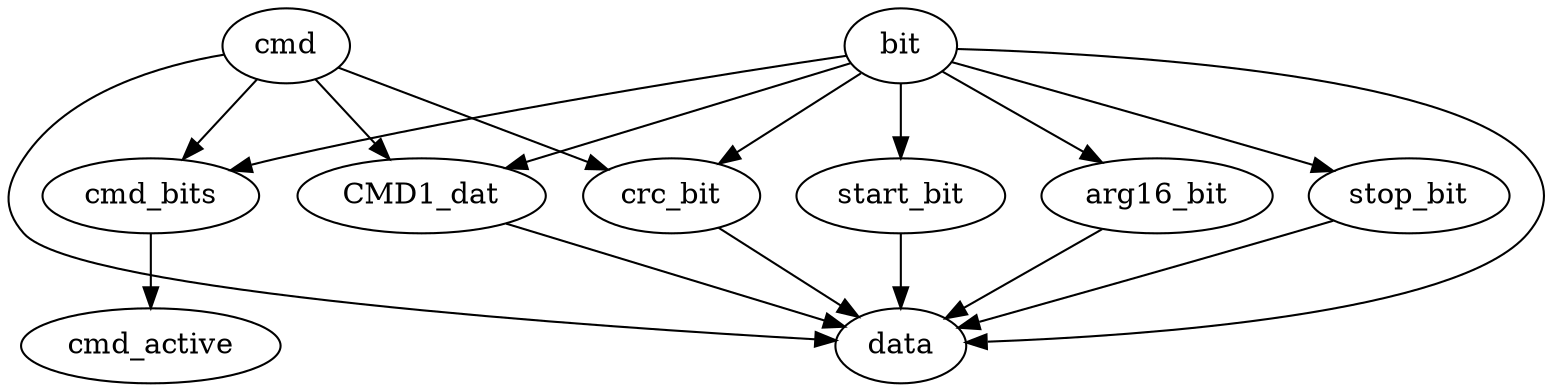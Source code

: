 strict digraph "" {
	cmd_bits -> cmd_active	 [weight=1.0];
	start_bit -> data	 [weight=1.0];
	cmd -> cmd_bits	 [weight=1.0];
	cmd -> crc_bit	 [weight=1.0];
	cmd -> CMD1_dat	 [weight=1.0];
	cmd -> data	 [weight=1.0];
	arg16_bit -> data	 [weight=1.0];
	crc_bit -> data	 [weight=1.0];
	CMD1_dat -> data	 [weight=1.0];
	stop_bit -> data	 [weight=1.0];
	bit -> cmd_bits	 [weight=1.0];
	bit -> start_bit	 [weight=1.0];
	bit -> arg16_bit	 [weight=1.0];
	bit -> crc_bit	 [weight=1.0];
	bit -> CMD1_dat	 [weight=1.0];
	bit -> stop_bit	 [weight=1.0];
	bit -> data	 [weight=1.0];
}
